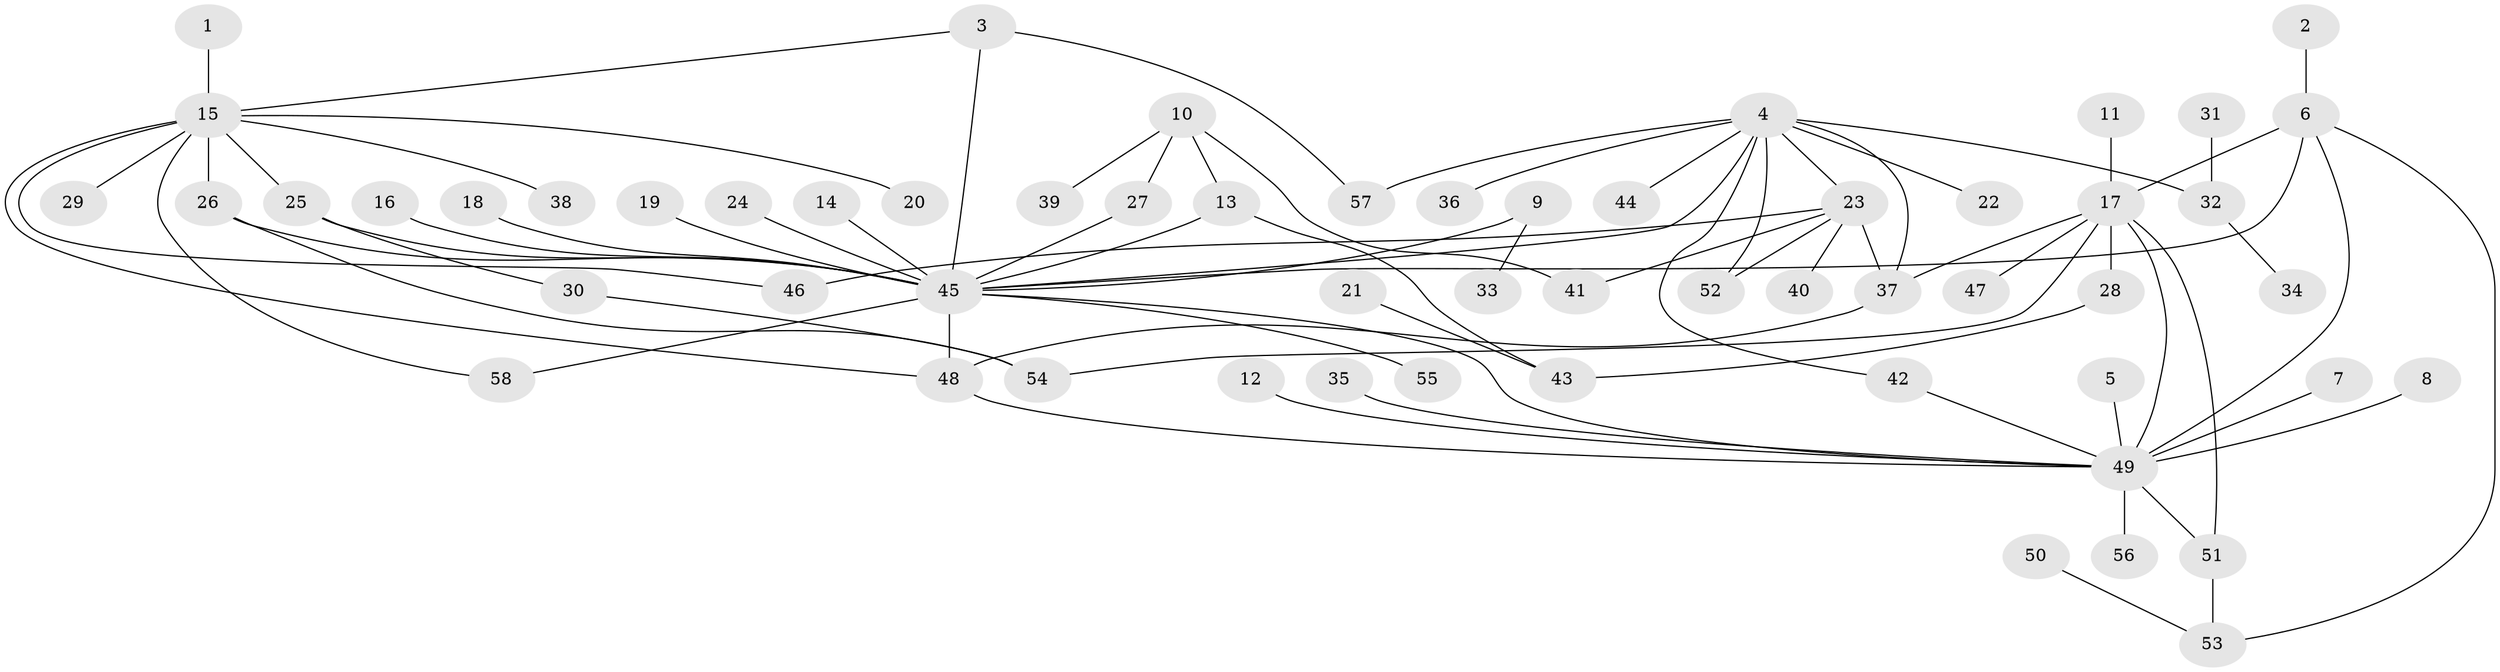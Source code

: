 // original degree distribution, {4: 0.05217391304347826, 17: 0.008695652173913044, 12: 0.017391304347826087, 20: 0.008695652173913044, 3: 0.10434782608695652, 10: 0.008695652173913044, 1: 0.5130434782608696, 6: 0.008695652173913044, 7: 0.017391304347826087, 2: 0.24347826086956523, 5: 0.017391304347826087}
// Generated by graph-tools (version 1.1) at 2025/01/03/09/25 03:01:55]
// undirected, 58 vertices, 78 edges
graph export_dot {
graph [start="1"]
  node [color=gray90,style=filled];
  1;
  2;
  3;
  4;
  5;
  6;
  7;
  8;
  9;
  10;
  11;
  12;
  13;
  14;
  15;
  16;
  17;
  18;
  19;
  20;
  21;
  22;
  23;
  24;
  25;
  26;
  27;
  28;
  29;
  30;
  31;
  32;
  33;
  34;
  35;
  36;
  37;
  38;
  39;
  40;
  41;
  42;
  43;
  44;
  45;
  46;
  47;
  48;
  49;
  50;
  51;
  52;
  53;
  54;
  55;
  56;
  57;
  58;
  1 -- 15 [weight=1.0];
  2 -- 6 [weight=1.0];
  3 -- 15 [weight=1.0];
  3 -- 45 [weight=1.0];
  3 -- 57 [weight=1.0];
  4 -- 22 [weight=1.0];
  4 -- 23 [weight=1.0];
  4 -- 32 [weight=1.0];
  4 -- 36 [weight=1.0];
  4 -- 37 [weight=1.0];
  4 -- 42 [weight=1.0];
  4 -- 44 [weight=1.0];
  4 -- 45 [weight=1.0];
  4 -- 52 [weight=1.0];
  4 -- 57 [weight=1.0];
  5 -- 49 [weight=1.0];
  6 -- 17 [weight=1.0];
  6 -- 45 [weight=1.0];
  6 -- 49 [weight=1.0];
  6 -- 53 [weight=1.0];
  7 -- 49 [weight=1.0];
  8 -- 49 [weight=1.0];
  9 -- 33 [weight=1.0];
  9 -- 45 [weight=1.0];
  10 -- 13 [weight=1.0];
  10 -- 27 [weight=1.0];
  10 -- 39 [weight=1.0];
  10 -- 41 [weight=1.0];
  11 -- 17 [weight=1.0];
  12 -- 49 [weight=1.0];
  13 -- 43 [weight=1.0];
  13 -- 45 [weight=1.0];
  14 -- 45 [weight=1.0];
  15 -- 20 [weight=1.0];
  15 -- 25 [weight=1.0];
  15 -- 26 [weight=1.0];
  15 -- 29 [weight=1.0];
  15 -- 38 [weight=1.0];
  15 -- 46 [weight=1.0];
  15 -- 48 [weight=1.0];
  15 -- 58 [weight=1.0];
  16 -- 45 [weight=1.0];
  17 -- 28 [weight=1.0];
  17 -- 37 [weight=1.0];
  17 -- 47 [weight=1.0];
  17 -- 49 [weight=1.0];
  17 -- 51 [weight=1.0];
  17 -- 54 [weight=1.0];
  18 -- 45 [weight=1.0];
  19 -- 45 [weight=1.0];
  21 -- 43 [weight=1.0];
  23 -- 37 [weight=1.0];
  23 -- 40 [weight=1.0];
  23 -- 41 [weight=1.0];
  23 -- 46 [weight=1.0];
  23 -- 52 [weight=1.0];
  24 -- 45 [weight=1.0];
  25 -- 30 [weight=1.0];
  25 -- 45 [weight=1.0];
  26 -- 45 [weight=1.0];
  26 -- 54 [weight=1.0];
  27 -- 45 [weight=1.0];
  28 -- 43 [weight=1.0];
  30 -- 54 [weight=1.0];
  31 -- 32 [weight=1.0];
  32 -- 34 [weight=1.0];
  35 -- 49 [weight=1.0];
  37 -- 48 [weight=1.0];
  42 -- 49 [weight=1.0];
  45 -- 48 [weight=1.0];
  45 -- 49 [weight=1.0];
  45 -- 55 [weight=1.0];
  45 -- 58 [weight=1.0];
  48 -- 49 [weight=1.0];
  49 -- 51 [weight=2.0];
  49 -- 56 [weight=2.0];
  50 -- 53 [weight=1.0];
  51 -- 53 [weight=1.0];
}
